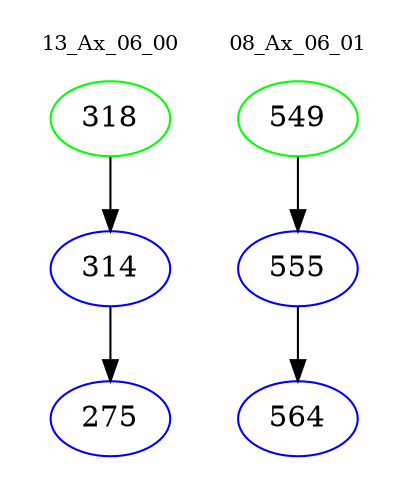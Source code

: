 digraph{
subgraph cluster_0 {
color = white
label = "13_Ax_06_00";
fontsize=10;
T0_318 [label="318", color="green"]
T0_318 -> T0_314 [color="black"]
T0_314 [label="314", color="blue"]
T0_314 -> T0_275 [color="black"]
T0_275 [label="275", color="blue"]
}
subgraph cluster_1 {
color = white
label = "08_Ax_06_01";
fontsize=10;
T1_549 [label="549", color="green"]
T1_549 -> T1_555 [color="black"]
T1_555 [label="555", color="blue"]
T1_555 -> T1_564 [color="black"]
T1_564 [label="564", color="blue"]
}
}

